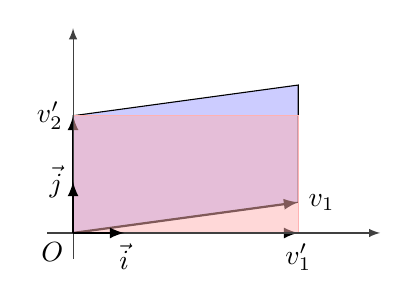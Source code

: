 
\begin{tikzpicture}[scale=1.3,>=latex]

\filldraw[blue!20,draw=black] (0,0) -- (0,1.145) -- (2.2,1.445)  -- (2.2,0.3) -- cycle;

%\filldraw[orange!20,draw=black] (0,0) -- (2.2,0.3) -- (2.6,1.5) -- (0.4,1.2) -- cycle;
%\fill[green!40] (2.2,0.3) -- (2.6,1.5) -- (2.2,1.445)  -- cycle;
%\draw[dashed] (2.2,0.3) -- (2.2,1.445);
%\draw (2.2,0.3) -- (2.6,1.5) -- (2.2,1.445) ;

\draw[->,thick] (0,0) -- (2.2,0.3) node[right] {$v_1$};
%\draw[->,thick] (0,0) -- (0.4,1.2) node[above] {$v_2$};
\draw[->,thick] (0,0) -- (0,1.145) node[left] {$v_2'$};
\draw[->,thick] (0,0) -- (2.2,0) node[below] {$v_1'$};

\filldraw[red!30,fill opacity=0.5] (0,0) -- (2.2,0) -- (2.2,1.145) -- (0,1.145) -- cycle;

\draw[->,darkgray] (-0.25,0) -- (3,0);% node[below right] {x};
\draw[->,darkgray] (0,-0.25) -- (0,2);% node[above left] {y};
\node[below left] (0,0) {$O$};
\draw[->,thick] (0,0) -- (0.5,0) node[below] {$\vec i$};
\draw[->,thick] (0,0) -- (0,0.5) node[left] {$\vec j$};

\end{tikzpicture}

